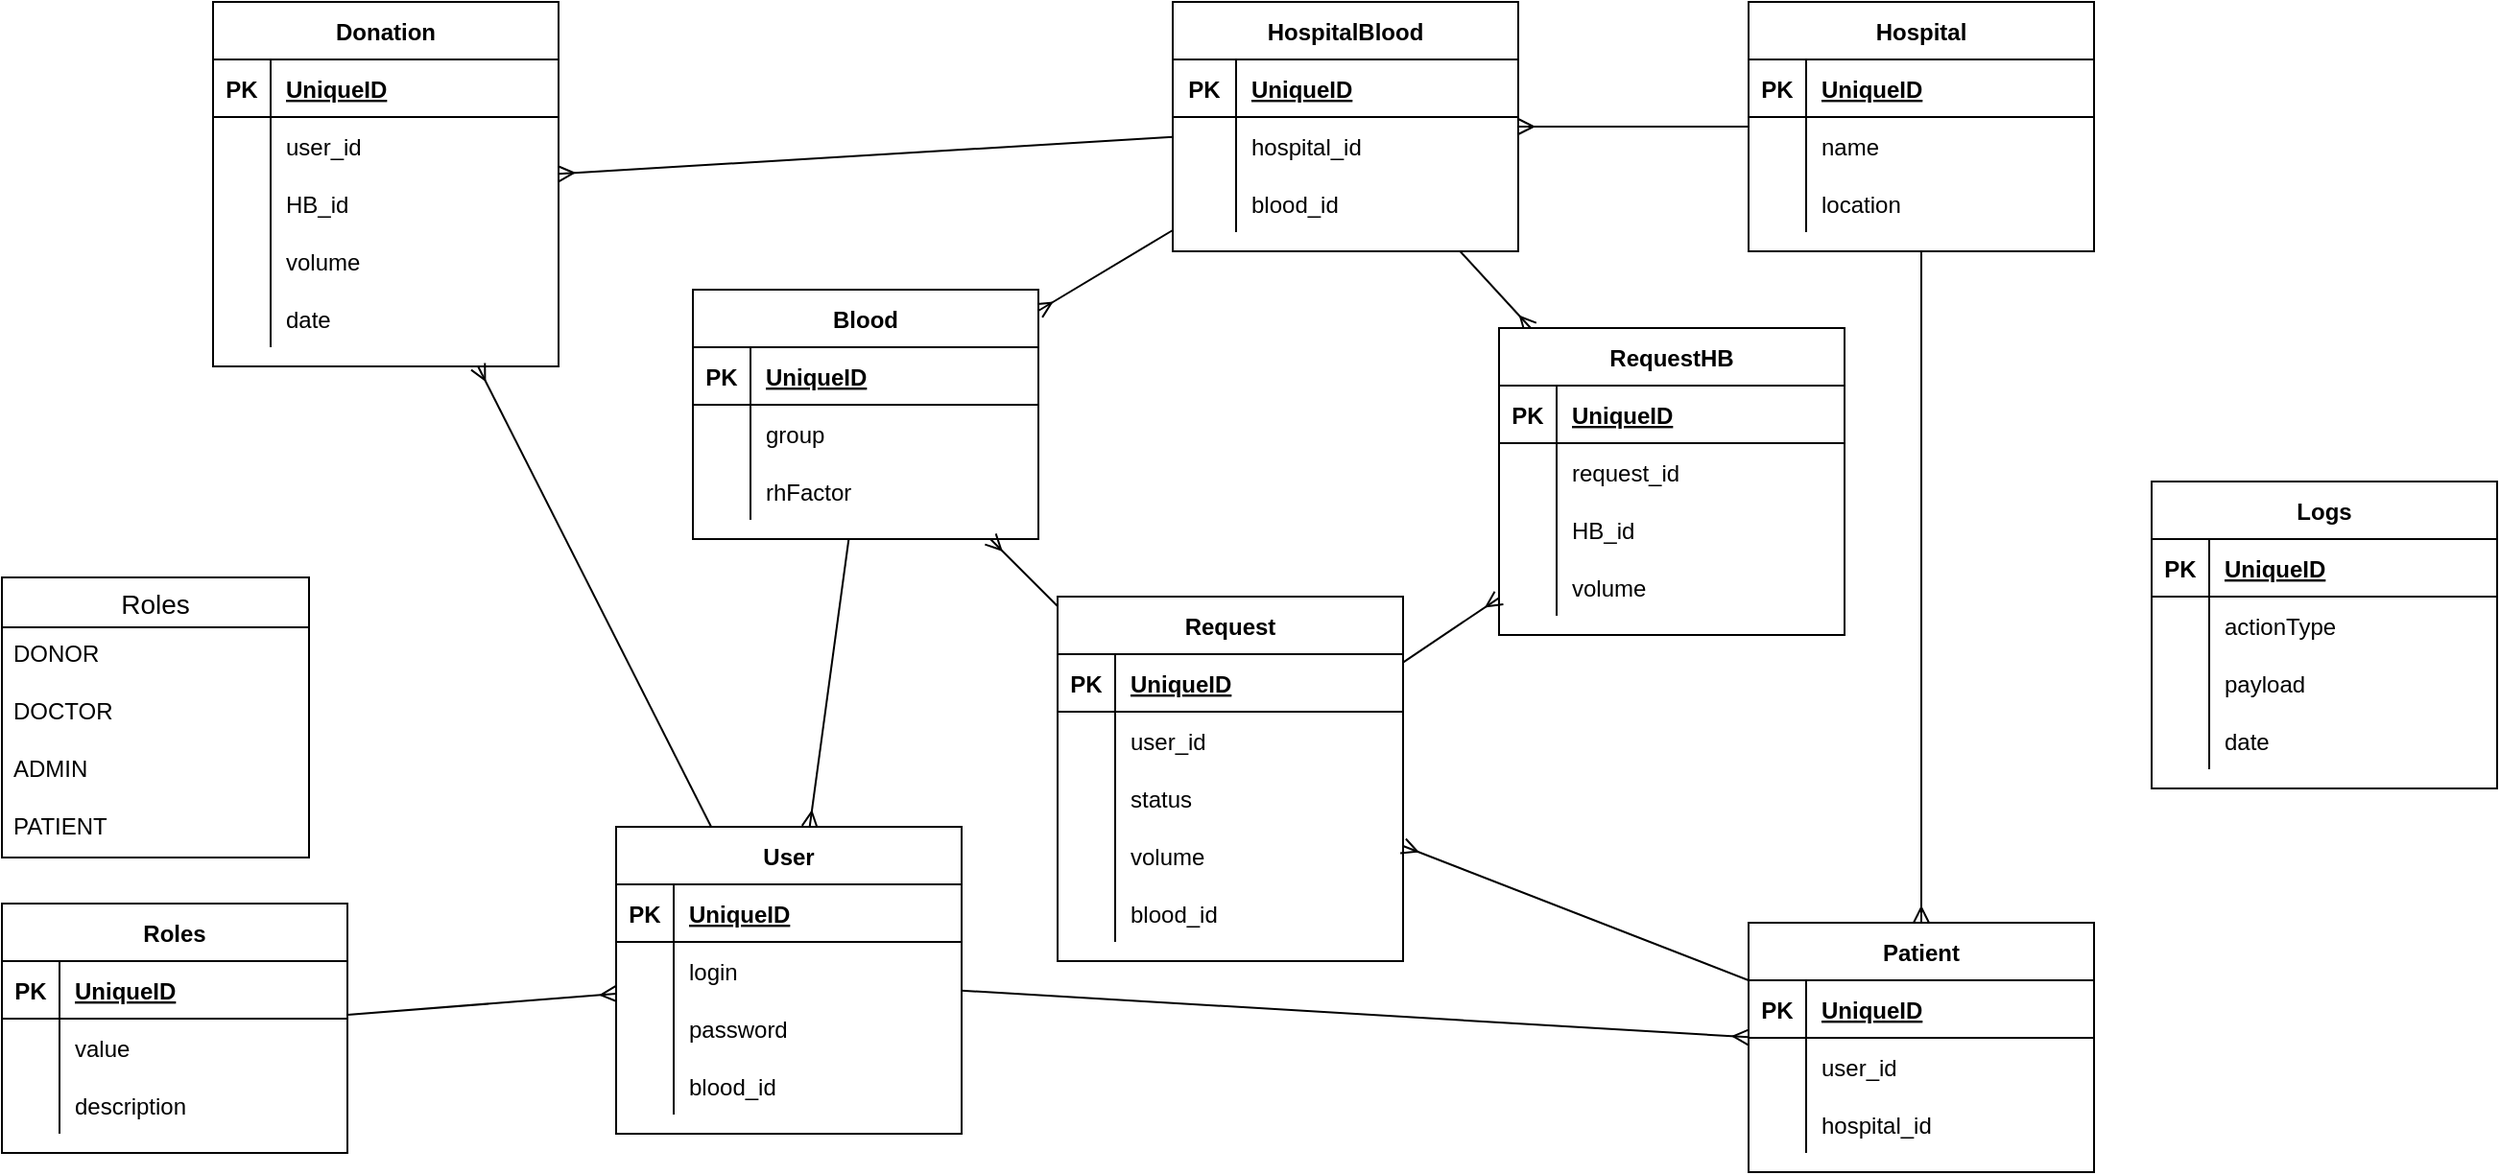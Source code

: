 <mxfile version="20.3.6" type="device"><diagram id="ZuSS_hsKMEKXDQGhwud5" name="Page-1"><mxGraphModel dx="1037" dy="539" grid="1" gridSize="10" guides="1" tooltips="1" connect="1" arrows="1" fold="1" page="1" pageScale="1" pageWidth="1654" pageHeight="2336" math="0" shadow="0"><root><mxCell id="0"/><mxCell id="1" parent="0"/><mxCell id="q5Z1gkYYccWjtyELsDO7-1" style="edgeStyle=none;rounded=0;orthogonalLoop=1;jettySize=auto;html=1;startArrow=ERmany;startFill=0;endArrow=none;endFill=0;" parent="1" source="q5Z1gkYYccWjtyELsDO7-113" target="q5Z1gkYYccWjtyELsDO7-4" edge="1"><mxGeometry relative="1" as="geometry"/></mxCell><mxCell id="q5Z1gkYYccWjtyELsDO7-2" style="rounded=0;orthogonalLoop=1;jettySize=auto;html=1;startArrow=ERmany;startFill=0;endArrow=none;endFill=0;" parent="1" source="q5Z1gkYYccWjtyELsDO7-4" target="q5Z1gkYYccWjtyELsDO7-19" edge="1"><mxGeometry relative="1" as="geometry"/></mxCell><mxCell id="q5Z1gkYYccWjtyELsDO7-3" style="edgeStyle=none;rounded=0;orthogonalLoop=1;jettySize=auto;html=1;startArrow=none;startFill=0;endArrow=ERmany;endFill=0;" parent="1" source="q5Z1gkYYccWjtyELsDO7-113" target="q5Z1gkYYccWjtyELsDO7-123" edge="1"><mxGeometry relative="1" as="geometry"/></mxCell><mxCell id="q5Z1gkYYccWjtyELsDO7-4" value="User" style="shape=table;startSize=30;container=1;collapsible=1;childLayout=tableLayout;fixedRows=1;rowLines=0;fontStyle=1;align=center;resizeLast=1;" parent="1" vertex="1"><mxGeometry x="1390" y="1120" width="180" height="160" as="geometry"/></mxCell><mxCell id="q5Z1gkYYccWjtyELsDO7-5" value="" style="shape=tableRow;horizontal=0;startSize=0;swimlaneHead=0;swimlaneBody=0;fillColor=none;collapsible=0;dropTarget=0;points=[[0,0.5],[1,0.5]];portConstraint=eastwest;top=0;left=0;right=0;bottom=1;" parent="q5Z1gkYYccWjtyELsDO7-4" vertex="1"><mxGeometry y="30" width="180" height="30" as="geometry"/></mxCell><mxCell id="q5Z1gkYYccWjtyELsDO7-6" value="PK" style="shape=partialRectangle;connectable=0;fillColor=none;top=0;left=0;bottom=0;right=0;fontStyle=1;overflow=hidden;" parent="q5Z1gkYYccWjtyELsDO7-5" vertex="1"><mxGeometry width="30" height="30" as="geometry"><mxRectangle width="30" height="30" as="alternateBounds"/></mxGeometry></mxCell><mxCell id="q5Z1gkYYccWjtyELsDO7-7" value="UniqueID" style="shape=partialRectangle;connectable=0;fillColor=none;top=0;left=0;bottom=0;right=0;align=left;spacingLeft=6;fontStyle=5;overflow=hidden;" parent="q5Z1gkYYccWjtyELsDO7-5" vertex="1"><mxGeometry x="30" width="150" height="30" as="geometry"><mxRectangle width="150" height="30" as="alternateBounds"/></mxGeometry></mxCell><mxCell id="q5Z1gkYYccWjtyELsDO7-8" value="" style="shape=tableRow;horizontal=0;startSize=0;swimlaneHead=0;swimlaneBody=0;fillColor=none;collapsible=0;dropTarget=0;points=[[0,0.5],[1,0.5]];portConstraint=eastwest;top=0;left=0;right=0;bottom=0;" parent="q5Z1gkYYccWjtyELsDO7-4" vertex="1"><mxGeometry y="60" width="180" height="30" as="geometry"/></mxCell><mxCell id="q5Z1gkYYccWjtyELsDO7-9" value="" style="shape=partialRectangle;connectable=0;fillColor=none;top=0;left=0;bottom=0;right=0;editable=1;overflow=hidden;" parent="q5Z1gkYYccWjtyELsDO7-8" vertex="1"><mxGeometry width="30" height="30" as="geometry"><mxRectangle width="30" height="30" as="alternateBounds"/></mxGeometry></mxCell><mxCell id="q5Z1gkYYccWjtyELsDO7-10" value="login" style="shape=partialRectangle;connectable=0;fillColor=none;top=0;left=0;bottom=0;right=0;align=left;spacingLeft=6;overflow=hidden;" parent="q5Z1gkYYccWjtyELsDO7-8" vertex="1"><mxGeometry x="30" width="150" height="30" as="geometry"><mxRectangle width="150" height="30" as="alternateBounds"/></mxGeometry></mxCell><mxCell id="q5Z1gkYYccWjtyELsDO7-11" value="" style="shape=tableRow;horizontal=0;startSize=0;swimlaneHead=0;swimlaneBody=0;fillColor=none;collapsible=0;dropTarget=0;points=[[0,0.5],[1,0.5]];portConstraint=eastwest;top=0;left=0;right=0;bottom=0;" parent="q5Z1gkYYccWjtyELsDO7-4" vertex="1"><mxGeometry y="90" width="180" height="30" as="geometry"/></mxCell><mxCell id="q5Z1gkYYccWjtyELsDO7-12" value="" style="shape=partialRectangle;connectable=0;fillColor=none;top=0;left=0;bottom=0;right=0;editable=1;overflow=hidden;" parent="q5Z1gkYYccWjtyELsDO7-11" vertex="1"><mxGeometry width="30" height="30" as="geometry"><mxRectangle width="30" height="30" as="alternateBounds"/></mxGeometry></mxCell><mxCell id="q5Z1gkYYccWjtyELsDO7-13" value="password" style="shape=partialRectangle;connectable=0;fillColor=none;top=0;left=0;bottom=0;right=0;align=left;spacingLeft=6;overflow=hidden;" parent="q5Z1gkYYccWjtyELsDO7-11" vertex="1"><mxGeometry x="30" width="150" height="30" as="geometry"><mxRectangle width="150" height="30" as="alternateBounds"/></mxGeometry></mxCell><mxCell id="q5Z1gkYYccWjtyELsDO7-14" value="" style="shape=tableRow;horizontal=0;startSize=0;swimlaneHead=0;swimlaneBody=0;fillColor=none;collapsible=0;dropTarget=0;points=[[0,0.5],[1,0.5]];portConstraint=eastwest;top=0;left=0;right=0;bottom=0;" parent="q5Z1gkYYccWjtyELsDO7-4" vertex="1"><mxGeometry y="120" width="180" height="30" as="geometry"/></mxCell><mxCell id="q5Z1gkYYccWjtyELsDO7-15" value="" style="shape=partialRectangle;connectable=0;fillColor=none;top=0;left=0;bottom=0;right=0;editable=1;overflow=hidden;" parent="q5Z1gkYYccWjtyELsDO7-14" vertex="1"><mxGeometry width="30" height="30" as="geometry"><mxRectangle width="30" height="30" as="alternateBounds"/></mxGeometry></mxCell><mxCell id="q5Z1gkYYccWjtyELsDO7-16" value="blood_id" style="shape=partialRectangle;connectable=0;fillColor=none;top=0;left=0;bottom=0;right=0;align=left;spacingLeft=6;overflow=hidden;" parent="q5Z1gkYYccWjtyELsDO7-14" vertex="1"><mxGeometry x="30" width="150" height="30" as="geometry"><mxRectangle width="150" height="30" as="alternateBounds"/></mxGeometry></mxCell><mxCell id="q5Z1gkYYccWjtyELsDO7-17" style="edgeStyle=none;rounded=0;orthogonalLoop=1;jettySize=auto;html=1;startArrow=ERmany;startFill=0;endArrow=none;endFill=0;" parent="1" source="q5Z1gkYYccWjtyELsDO7-19" target="q5Z1gkYYccWjtyELsDO7-41" edge="1"><mxGeometry relative="1" as="geometry"/></mxCell><mxCell id="q5Z1gkYYccWjtyELsDO7-18" style="edgeStyle=none;rounded=0;orthogonalLoop=1;jettySize=auto;html=1;startArrow=ERmany;startFill=0;endArrow=none;endFill=0;" parent="1" source="q5Z1gkYYccWjtyELsDO7-19" target="q5Z1gkYYccWjtyELsDO7-123" edge="1"><mxGeometry relative="1" as="geometry"/></mxCell><mxCell id="q5Z1gkYYccWjtyELsDO7-19" value="Blood" style="shape=table;startSize=30;container=1;collapsible=1;childLayout=tableLayout;fixedRows=1;rowLines=0;fontStyle=1;align=center;resizeLast=1;" parent="1" vertex="1"><mxGeometry x="1430" y="840" width="180" height="130" as="geometry"/></mxCell><mxCell id="q5Z1gkYYccWjtyELsDO7-20" value="" style="shape=tableRow;horizontal=0;startSize=0;swimlaneHead=0;swimlaneBody=0;fillColor=none;collapsible=0;dropTarget=0;points=[[0,0.5],[1,0.5]];portConstraint=eastwest;top=0;left=0;right=0;bottom=1;" parent="q5Z1gkYYccWjtyELsDO7-19" vertex="1"><mxGeometry y="30" width="180" height="30" as="geometry"/></mxCell><mxCell id="q5Z1gkYYccWjtyELsDO7-21" value="PK" style="shape=partialRectangle;connectable=0;fillColor=none;top=0;left=0;bottom=0;right=0;fontStyle=1;overflow=hidden;" parent="q5Z1gkYYccWjtyELsDO7-20" vertex="1"><mxGeometry width="30" height="30" as="geometry"><mxRectangle width="30" height="30" as="alternateBounds"/></mxGeometry></mxCell><mxCell id="q5Z1gkYYccWjtyELsDO7-22" value="UniqueID" style="shape=partialRectangle;connectable=0;fillColor=none;top=0;left=0;bottom=0;right=0;align=left;spacingLeft=6;fontStyle=5;overflow=hidden;" parent="q5Z1gkYYccWjtyELsDO7-20" vertex="1"><mxGeometry x="30" width="150" height="30" as="geometry"><mxRectangle width="150" height="30" as="alternateBounds"/></mxGeometry></mxCell><mxCell id="q5Z1gkYYccWjtyELsDO7-23" value="" style="shape=tableRow;horizontal=0;startSize=0;swimlaneHead=0;swimlaneBody=0;fillColor=none;collapsible=0;dropTarget=0;points=[[0,0.5],[1,0.5]];portConstraint=eastwest;top=0;left=0;right=0;bottom=0;" parent="q5Z1gkYYccWjtyELsDO7-19" vertex="1"><mxGeometry y="60" width="180" height="30" as="geometry"/></mxCell><mxCell id="q5Z1gkYYccWjtyELsDO7-24" value="" style="shape=partialRectangle;connectable=0;fillColor=none;top=0;left=0;bottom=0;right=0;editable=1;overflow=hidden;" parent="q5Z1gkYYccWjtyELsDO7-23" vertex="1"><mxGeometry width="30" height="30" as="geometry"><mxRectangle width="30" height="30" as="alternateBounds"/></mxGeometry></mxCell><mxCell id="q5Z1gkYYccWjtyELsDO7-25" value="group" style="shape=partialRectangle;connectable=0;fillColor=none;top=0;left=0;bottom=0;right=0;align=left;spacingLeft=6;overflow=hidden;" parent="q5Z1gkYYccWjtyELsDO7-23" vertex="1"><mxGeometry x="30" width="150" height="30" as="geometry"><mxRectangle width="150" height="30" as="alternateBounds"/></mxGeometry></mxCell><mxCell id="q5Z1gkYYccWjtyELsDO7-26" value="" style="shape=tableRow;horizontal=0;startSize=0;swimlaneHead=0;swimlaneBody=0;fillColor=none;collapsible=0;dropTarget=0;points=[[0,0.5],[1,0.5]];portConstraint=eastwest;top=0;left=0;right=0;bottom=0;" parent="q5Z1gkYYccWjtyELsDO7-19" vertex="1"><mxGeometry y="90" width="180" height="30" as="geometry"/></mxCell><mxCell id="q5Z1gkYYccWjtyELsDO7-27" value="" style="shape=partialRectangle;connectable=0;fillColor=none;top=0;left=0;bottom=0;right=0;editable=1;overflow=hidden;" parent="q5Z1gkYYccWjtyELsDO7-26" vertex="1"><mxGeometry width="30" height="30" as="geometry"><mxRectangle width="30" height="30" as="alternateBounds"/></mxGeometry></mxCell><mxCell id="q5Z1gkYYccWjtyELsDO7-28" value="rhFactor" style="shape=partialRectangle;connectable=0;fillColor=none;top=0;left=0;bottom=0;right=0;align=left;spacingLeft=6;overflow=hidden;" parent="q5Z1gkYYccWjtyELsDO7-26" vertex="1"><mxGeometry x="30" width="150" height="30" as="geometry"><mxRectangle width="150" height="30" as="alternateBounds"/></mxGeometry></mxCell><mxCell id="q5Z1gkYYccWjtyELsDO7-29" value="Hospital" style="shape=table;startSize=30;container=1;collapsible=1;childLayout=tableLayout;fixedRows=1;rowLines=0;fontStyle=1;align=center;resizeLast=1;" parent="1" vertex="1"><mxGeometry x="1980" y="690" width="180" height="130" as="geometry"/></mxCell><mxCell id="q5Z1gkYYccWjtyELsDO7-30" value="" style="shape=tableRow;horizontal=0;startSize=0;swimlaneHead=0;swimlaneBody=0;fillColor=none;collapsible=0;dropTarget=0;points=[[0,0.5],[1,0.5]];portConstraint=eastwest;top=0;left=0;right=0;bottom=1;" parent="q5Z1gkYYccWjtyELsDO7-29" vertex="1"><mxGeometry y="30" width="180" height="30" as="geometry"/></mxCell><mxCell id="q5Z1gkYYccWjtyELsDO7-31" value="PK" style="shape=partialRectangle;connectable=0;fillColor=none;top=0;left=0;bottom=0;right=0;fontStyle=1;overflow=hidden;" parent="q5Z1gkYYccWjtyELsDO7-30" vertex="1"><mxGeometry width="30" height="30" as="geometry"><mxRectangle width="30" height="30" as="alternateBounds"/></mxGeometry></mxCell><mxCell id="q5Z1gkYYccWjtyELsDO7-32" value="UniqueID" style="shape=partialRectangle;connectable=0;fillColor=none;top=0;left=0;bottom=0;right=0;align=left;spacingLeft=6;fontStyle=5;overflow=hidden;" parent="q5Z1gkYYccWjtyELsDO7-30" vertex="1"><mxGeometry x="30" width="150" height="30" as="geometry"><mxRectangle width="150" height="30" as="alternateBounds"/></mxGeometry></mxCell><mxCell id="q5Z1gkYYccWjtyELsDO7-33" value="" style="shape=tableRow;horizontal=0;startSize=0;swimlaneHead=0;swimlaneBody=0;fillColor=none;collapsible=0;dropTarget=0;points=[[0,0.5],[1,0.5]];portConstraint=eastwest;top=0;left=0;right=0;bottom=0;" parent="q5Z1gkYYccWjtyELsDO7-29" vertex="1"><mxGeometry y="60" width="180" height="30" as="geometry"/></mxCell><mxCell id="q5Z1gkYYccWjtyELsDO7-34" value="" style="shape=partialRectangle;connectable=0;fillColor=none;top=0;left=0;bottom=0;right=0;editable=1;overflow=hidden;" parent="q5Z1gkYYccWjtyELsDO7-33" vertex="1"><mxGeometry width="30" height="30" as="geometry"><mxRectangle width="30" height="30" as="alternateBounds"/></mxGeometry></mxCell><mxCell id="q5Z1gkYYccWjtyELsDO7-35" value="name" style="shape=partialRectangle;connectable=0;fillColor=none;top=0;left=0;bottom=0;right=0;align=left;spacingLeft=6;overflow=hidden;" parent="q5Z1gkYYccWjtyELsDO7-33" vertex="1"><mxGeometry x="30" width="150" height="30" as="geometry"><mxRectangle width="150" height="30" as="alternateBounds"/></mxGeometry></mxCell><mxCell id="q5Z1gkYYccWjtyELsDO7-36" value="" style="shape=tableRow;horizontal=0;startSize=0;swimlaneHead=0;swimlaneBody=0;fillColor=none;collapsible=0;dropTarget=0;points=[[0,0.5],[1,0.5]];portConstraint=eastwest;top=0;left=0;right=0;bottom=0;" parent="q5Z1gkYYccWjtyELsDO7-29" vertex="1"><mxGeometry y="90" width="180" height="30" as="geometry"/></mxCell><mxCell id="q5Z1gkYYccWjtyELsDO7-37" value="" style="shape=partialRectangle;connectable=0;fillColor=none;top=0;left=0;bottom=0;right=0;editable=1;overflow=hidden;" parent="q5Z1gkYYccWjtyELsDO7-36" vertex="1"><mxGeometry width="30" height="30" as="geometry"><mxRectangle width="30" height="30" as="alternateBounds"/></mxGeometry></mxCell><mxCell id="q5Z1gkYYccWjtyELsDO7-38" value="location" style="shape=partialRectangle;connectable=0;fillColor=none;top=0;left=0;bottom=0;right=0;align=left;spacingLeft=6;overflow=hidden;" parent="q5Z1gkYYccWjtyELsDO7-36" vertex="1"><mxGeometry x="30" width="150" height="30" as="geometry"><mxRectangle width="150" height="30" as="alternateBounds"/></mxGeometry></mxCell><mxCell id="q5Z1gkYYccWjtyELsDO7-39" style="edgeStyle=none;rounded=0;orthogonalLoop=1;jettySize=auto;html=1;startArrow=ERmany;startFill=0;endArrow=none;endFill=0;" parent="1" source="q5Z1gkYYccWjtyELsDO7-41" target="q5Z1gkYYccWjtyELsDO7-29" edge="1"><mxGeometry relative="1" as="geometry"/></mxCell><mxCell id="q5Z1gkYYccWjtyELsDO7-40" style="edgeStyle=none;rounded=0;orthogonalLoop=1;jettySize=auto;html=1;startArrow=none;startFill=0;endArrow=ERmany;endFill=0;" parent="1" source="q5Z1gkYYccWjtyELsDO7-41" target="q5Z1gkYYccWjtyELsDO7-81" edge="1"><mxGeometry relative="1" as="geometry"/></mxCell><mxCell id="q5Z1gkYYccWjtyELsDO7-41" value="HospitalBlood" style="shape=table;startSize=30;container=1;collapsible=1;childLayout=tableLayout;fixedRows=1;rowLines=0;fontStyle=1;align=center;resizeLast=1;" parent="1" vertex="1"><mxGeometry x="1680" y="690" width="180" height="130" as="geometry"/></mxCell><mxCell id="q5Z1gkYYccWjtyELsDO7-42" value="" style="shape=tableRow;horizontal=0;startSize=0;swimlaneHead=0;swimlaneBody=0;fillColor=none;collapsible=0;dropTarget=0;points=[[0,0.5],[1,0.5]];portConstraint=eastwest;top=0;left=0;right=0;bottom=1;" parent="q5Z1gkYYccWjtyELsDO7-41" vertex="1"><mxGeometry y="30" width="180" height="30" as="geometry"/></mxCell><mxCell id="q5Z1gkYYccWjtyELsDO7-43" value="PK" style="shape=partialRectangle;connectable=0;fillColor=none;top=0;left=0;bottom=0;right=0;fontStyle=1;overflow=hidden;" parent="q5Z1gkYYccWjtyELsDO7-42" vertex="1"><mxGeometry width="33" height="30" as="geometry"><mxRectangle width="33" height="30" as="alternateBounds"/></mxGeometry></mxCell><mxCell id="q5Z1gkYYccWjtyELsDO7-44" value="UniqueID" style="shape=partialRectangle;connectable=0;fillColor=none;top=0;left=0;bottom=0;right=0;align=left;spacingLeft=6;fontStyle=5;overflow=hidden;" parent="q5Z1gkYYccWjtyELsDO7-42" vertex="1"><mxGeometry x="33" width="147" height="30" as="geometry"><mxRectangle width="147" height="30" as="alternateBounds"/></mxGeometry></mxCell><mxCell id="q5Z1gkYYccWjtyELsDO7-45" value="" style="shape=tableRow;horizontal=0;startSize=0;swimlaneHead=0;swimlaneBody=0;fillColor=none;collapsible=0;dropTarget=0;points=[[0,0.5],[1,0.5]];portConstraint=eastwest;top=0;left=0;right=0;bottom=0;" parent="q5Z1gkYYccWjtyELsDO7-41" vertex="1"><mxGeometry y="60" width="180" height="30" as="geometry"/></mxCell><mxCell id="q5Z1gkYYccWjtyELsDO7-46" value="" style="shape=partialRectangle;connectable=0;fillColor=none;top=0;left=0;bottom=0;right=0;editable=1;overflow=hidden;" parent="q5Z1gkYYccWjtyELsDO7-45" vertex="1"><mxGeometry width="33" height="30" as="geometry"><mxRectangle width="33" height="30" as="alternateBounds"/></mxGeometry></mxCell><mxCell id="q5Z1gkYYccWjtyELsDO7-47" value="hospital_id" style="shape=partialRectangle;connectable=0;fillColor=none;top=0;left=0;bottom=0;right=0;align=left;spacingLeft=6;overflow=hidden;" parent="q5Z1gkYYccWjtyELsDO7-45" vertex="1"><mxGeometry x="33" width="147" height="30" as="geometry"><mxRectangle width="147" height="30" as="alternateBounds"/></mxGeometry></mxCell><mxCell id="q5Z1gkYYccWjtyELsDO7-48" value="" style="shape=tableRow;horizontal=0;startSize=0;swimlaneHead=0;swimlaneBody=0;fillColor=none;collapsible=0;dropTarget=0;points=[[0,0.5],[1,0.5]];portConstraint=eastwest;top=0;left=0;right=0;bottom=0;" parent="q5Z1gkYYccWjtyELsDO7-41" vertex="1"><mxGeometry y="90" width="180" height="30" as="geometry"/></mxCell><mxCell id="q5Z1gkYYccWjtyELsDO7-49" value="" style="shape=partialRectangle;connectable=0;fillColor=none;top=0;left=0;bottom=0;right=0;editable=1;overflow=hidden;" parent="q5Z1gkYYccWjtyELsDO7-48" vertex="1"><mxGeometry width="33" height="30" as="geometry"><mxRectangle width="33" height="30" as="alternateBounds"/></mxGeometry></mxCell><mxCell id="q5Z1gkYYccWjtyELsDO7-50" value="blood_id" style="shape=partialRectangle;connectable=0;fillColor=none;top=0;left=0;bottom=0;right=0;align=left;spacingLeft=6;overflow=hidden;" parent="q5Z1gkYYccWjtyELsDO7-48" vertex="1"><mxGeometry x="33" width="147" height="30" as="geometry"><mxRectangle width="147" height="30" as="alternateBounds"/></mxGeometry></mxCell><mxCell id="q5Z1gkYYccWjtyELsDO7-51" style="edgeStyle=none;rounded=0;orthogonalLoop=1;jettySize=auto;html=1;startArrow=ERmany;startFill=0;endArrow=none;endFill=0;" parent="1" source="q5Z1gkYYccWjtyELsDO7-53" target="q5Z1gkYYccWjtyELsDO7-4" edge="1"><mxGeometry relative="1" as="geometry"/></mxCell><mxCell id="q5Z1gkYYccWjtyELsDO7-52" style="edgeStyle=none;rounded=0;orthogonalLoop=1;jettySize=auto;html=1;startArrow=ERmany;startFill=0;endArrow=none;endFill=0;" parent="1" source="q5Z1gkYYccWjtyELsDO7-53" target="q5Z1gkYYccWjtyELsDO7-41" edge="1"><mxGeometry relative="1" as="geometry"/></mxCell><mxCell id="q5Z1gkYYccWjtyELsDO7-53" value="Donation" style="shape=table;startSize=30;container=1;collapsible=1;childLayout=tableLayout;fixedRows=1;rowLines=0;fontStyle=1;align=center;resizeLast=1;" parent="1" vertex="1"><mxGeometry x="1180" y="690" width="180" height="190" as="geometry"/></mxCell><mxCell id="q5Z1gkYYccWjtyELsDO7-54" value="" style="shape=tableRow;horizontal=0;startSize=0;swimlaneHead=0;swimlaneBody=0;fillColor=none;collapsible=0;dropTarget=0;points=[[0,0.5],[1,0.5]];portConstraint=eastwest;top=0;left=0;right=0;bottom=1;" parent="q5Z1gkYYccWjtyELsDO7-53" vertex="1"><mxGeometry y="30" width="180" height="30" as="geometry"/></mxCell><mxCell id="q5Z1gkYYccWjtyELsDO7-55" value="PK" style="shape=partialRectangle;connectable=0;fillColor=none;top=0;left=0;bottom=0;right=0;fontStyle=1;overflow=hidden;" parent="q5Z1gkYYccWjtyELsDO7-54" vertex="1"><mxGeometry width="30" height="30" as="geometry"><mxRectangle width="30" height="30" as="alternateBounds"/></mxGeometry></mxCell><mxCell id="q5Z1gkYYccWjtyELsDO7-56" value="UniqueID" style="shape=partialRectangle;connectable=0;fillColor=none;top=0;left=0;bottom=0;right=0;align=left;spacingLeft=6;fontStyle=5;overflow=hidden;" parent="q5Z1gkYYccWjtyELsDO7-54" vertex="1"><mxGeometry x="30" width="150" height="30" as="geometry"><mxRectangle width="150" height="30" as="alternateBounds"/></mxGeometry></mxCell><mxCell id="q5Z1gkYYccWjtyELsDO7-57" value="" style="shape=tableRow;horizontal=0;startSize=0;swimlaneHead=0;swimlaneBody=0;fillColor=none;collapsible=0;dropTarget=0;points=[[0,0.5],[1,0.5]];portConstraint=eastwest;top=0;left=0;right=0;bottom=0;" parent="q5Z1gkYYccWjtyELsDO7-53" vertex="1"><mxGeometry y="60" width="180" height="30" as="geometry"/></mxCell><mxCell id="q5Z1gkYYccWjtyELsDO7-58" value="" style="shape=partialRectangle;connectable=0;fillColor=none;top=0;left=0;bottom=0;right=0;editable=1;overflow=hidden;" parent="q5Z1gkYYccWjtyELsDO7-57" vertex="1"><mxGeometry width="30" height="30" as="geometry"><mxRectangle width="30" height="30" as="alternateBounds"/></mxGeometry></mxCell><mxCell id="q5Z1gkYYccWjtyELsDO7-59" value="user_id" style="shape=partialRectangle;connectable=0;fillColor=none;top=0;left=0;bottom=0;right=0;align=left;spacingLeft=6;overflow=hidden;" parent="q5Z1gkYYccWjtyELsDO7-57" vertex="1"><mxGeometry x="30" width="150" height="30" as="geometry"><mxRectangle width="150" height="30" as="alternateBounds"/></mxGeometry></mxCell><mxCell id="q5Z1gkYYccWjtyELsDO7-60" value="" style="shape=tableRow;horizontal=0;startSize=0;swimlaneHead=0;swimlaneBody=0;fillColor=none;collapsible=0;dropTarget=0;points=[[0,0.5],[1,0.5]];portConstraint=eastwest;top=0;left=0;right=0;bottom=0;" parent="q5Z1gkYYccWjtyELsDO7-53" vertex="1"><mxGeometry y="90" width="180" height="30" as="geometry"/></mxCell><mxCell id="q5Z1gkYYccWjtyELsDO7-61" value="" style="shape=partialRectangle;connectable=0;fillColor=none;top=0;left=0;bottom=0;right=0;editable=1;overflow=hidden;" parent="q5Z1gkYYccWjtyELsDO7-60" vertex="1"><mxGeometry width="30" height="30" as="geometry"><mxRectangle width="30" height="30" as="alternateBounds"/></mxGeometry></mxCell><mxCell id="q5Z1gkYYccWjtyELsDO7-62" value="HB_id" style="shape=partialRectangle;connectable=0;fillColor=none;top=0;left=0;bottom=0;right=0;align=left;spacingLeft=6;overflow=hidden;" parent="q5Z1gkYYccWjtyELsDO7-60" vertex="1"><mxGeometry x="30" width="150" height="30" as="geometry"><mxRectangle width="150" height="30" as="alternateBounds"/></mxGeometry></mxCell><mxCell id="q5Z1gkYYccWjtyELsDO7-63" value="" style="shape=tableRow;horizontal=0;startSize=0;swimlaneHead=0;swimlaneBody=0;fillColor=none;collapsible=0;dropTarget=0;points=[[0,0.5],[1,0.5]];portConstraint=eastwest;top=0;left=0;right=0;bottom=0;" parent="q5Z1gkYYccWjtyELsDO7-53" vertex="1"><mxGeometry y="120" width="180" height="30" as="geometry"/></mxCell><mxCell id="q5Z1gkYYccWjtyELsDO7-64" value="" style="shape=partialRectangle;connectable=0;fillColor=none;top=0;left=0;bottom=0;right=0;editable=1;overflow=hidden;" parent="q5Z1gkYYccWjtyELsDO7-63" vertex="1"><mxGeometry width="30" height="30" as="geometry"><mxRectangle width="30" height="30" as="alternateBounds"/></mxGeometry></mxCell><mxCell id="q5Z1gkYYccWjtyELsDO7-65" value="volume" style="shape=partialRectangle;connectable=0;fillColor=none;top=0;left=0;bottom=0;right=0;align=left;spacingLeft=6;overflow=hidden;" parent="q5Z1gkYYccWjtyELsDO7-63" vertex="1"><mxGeometry x="30" width="150" height="30" as="geometry"><mxRectangle width="150" height="30" as="alternateBounds"/></mxGeometry></mxCell><mxCell id="q5Z1gkYYccWjtyELsDO7-66" style="shape=tableRow;horizontal=0;startSize=0;swimlaneHead=0;swimlaneBody=0;fillColor=none;collapsible=0;dropTarget=0;points=[[0,0.5],[1,0.5]];portConstraint=eastwest;top=0;left=0;right=0;bottom=0;" parent="q5Z1gkYYccWjtyELsDO7-53" vertex="1"><mxGeometry y="150" width="180" height="30" as="geometry"/></mxCell><mxCell id="q5Z1gkYYccWjtyELsDO7-67" style="shape=partialRectangle;connectable=0;fillColor=none;top=0;left=0;bottom=0;right=0;editable=1;overflow=hidden;" parent="q5Z1gkYYccWjtyELsDO7-66" vertex="1"><mxGeometry width="30" height="30" as="geometry"><mxRectangle width="30" height="30" as="alternateBounds"/></mxGeometry></mxCell><mxCell id="q5Z1gkYYccWjtyELsDO7-68" value="date" style="shape=partialRectangle;connectable=0;fillColor=none;top=0;left=0;bottom=0;right=0;align=left;spacingLeft=6;overflow=hidden;" parent="q5Z1gkYYccWjtyELsDO7-66" vertex="1"><mxGeometry x="30" width="150" height="30" as="geometry"><mxRectangle width="150" height="30" as="alternateBounds"/></mxGeometry></mxCell><mxCell id="q5Z1gkYYccWjtyELsDO7-69" value="Roles" style="shape=table;startSize=30;container=1;collapsible=1;childLayout=tableLayout;fixedRows=1;rowLines=0;fontStyle=1;align=center;resizeLast=1;" parent="1" vertex="1"><mxGeometry x="1070" y="1160" width="180" height="130" as="geometry"/></mxCell><mxCell id="q5Z1gkYYccWjtyELsDO7-70" value="" style="shape=tableRow;horizontal=0;startSize=0;swimlaneHead=0;swimlaneBody=0;fillColor=none;collapsible=0;dropTarget=0;points=[[0,0.5],[1,0.5]];portConstraint=eastwest;top=0;left=0;right=0;bottom=1;" parent="q5Z1gkYYccWjtyELsDO7-69" vertex="1"><mxGeometry y="30" width="180" height="30" as="geometry"/></mxCell><mxCell id="q5Z1gkYYccWjtyELsDO7-71" value="PK" style="shape=partialRectangle;connectable=0;fillColor=none;top=0;left=0;bottom=0;right=0;fontStyle=1;overflow=hidden;" parent="q5Z1gkYYccWjtyELsDO7-70" vertex="1"><mxGeometry width="30" height="30" as="geometry"><mxRectangle width="30" height="30" as="alternateBounds"/></mxGeometry></mxCell><mxCell id="q5Z1gkYYccWjtyELsDO7-72" value="UniqueID" style="shape=partialRectangle;connectable=0;fillColor=none;top=0;left=0;bottom=0;right=0;align=left;spacingLeft=6;fontStyle=5;overflow=hidden;" parent="q5Z1gkYYccWjtyELsDO7-70" vertex="1"><mxGeometry x="30" width="150" height="30" as="geometry"><mxRectangle width="150" height="30" as="alternateBounds"/></mxGeometry></mxCell><mxCell id="q5Z1gkYYccWjtyELsDO7-73" value="" style="shape=tableRow;horizontal=0;startSize=0;swimlaneHead=0;swimlaneBody=0;fillColor=none;collapsible=0;dropTarget=0;points=[[0,0.5],[1,0.5]];portConstraint=eastwest;top=0;left=0;right=0;bottom=0;" parent="q5Z1gkYYccWjtyELsDO7-69" vertex="1"><mxGeometry y="60" width="180" height="30" as="geometry"/></mxCell><mxCell id="q5Z1gkYYccWjtyELsDO7-74" value="" style="shape=partialRectangle;connectable=0;fillColor=none;top=0;left=0;bottom=0;right=0;editable=1;overflow=hidden;" parent="q5Z1gkYYccWjtyELsDO7-73" vertex="1"><mxGeometry width="30" height="30" as="geometry"><mxRectangle width="30" height="30" as="alternateBounds"/></mxGeometry></mxCell><mxCell id="q5Z1gkYYccWjtyELsDO7-75" value="value" style="shape=partialRectangle;connectable=0;fillColor=none;top=0;left=0;bottom=0;right=0;align=left;spacingLeft=6;overflow=hidden;" parent="q5Z1gkYYccWjtyELsDO7-73" vertex="1"><mxGeometry x="30" width="150" height="30" as="geometry"><mxRectangle width="150" height="30" as="alternateBounds"/></mxGeometry></mxCell><mxCell id="q5Z1gkYYccWjtyELsDO7-76" value="" style="shape=tableRow;horizontal=0;startSize=0;swimlaneHead=0;swimlaneBody=0;fillColor=none;collapsible=0;dropTarget=0;points=[[0,0.5],[1,0.5]];portConstraint=eastwest;top=0;left=0;right=0;bottom=0;" parent="q5Z1gkYYccWjtyELsDO7-69" vertex="1"><mxGeometry y="90" width="180" height="30" as="geometry"/></mxCell><mxCell id="q5Z1gkYYccWjtyELsDO7-77" value="" style="shape=partialRectangle;connectable=0;fillColor=none;top=0;left=0;bottom=0;right=0;editable=1;overflow=hidden;" parent="q5Z1gkYYccWjtyELsDO7-76" vertex="1"><mxGeometry width="30" height="30" as="geometry"><mxRectangle width="30" height="30" as="alternateBounds"/></mxGeometry></mxCell><mxCell id="q5Z1gkYYccWjtyELsDO7-78" value="description" style="shape=partialRectangle;connectable=0;fillColor=none;top=0;left=0;bottom=0;right=0;align=left;spacingLeft=6;overflow=hidden;" parent="q5Z1gkYYccWjtyELsDO7-76" vertex="1"><mxGeometry x="30" width="150" height="30" as="geometry"><mxRectangle width="150" height="30" as="alternateBounds"/></mxGeometry></mxCell><mxCell id="q5Z1gkYYccWjtyELsDO7-79" style="edgeStyle=none;rounded=0;orthogonalLoop=1;jettySize=auto;html=1;startArrow=ERmany;startFill=0;endArrow=none;endFill=0;" parent="1" source="q5Z1gkYYccWjtyELsDO7-4" target="q5Z1gkYYccWjtyELsDO7-69" edge="1"><mxGeometry relative="1" as="geometry"/></mxCell><mxCell id="q5Z1gkYYccWjtyELsDO7-80" style="edgeStyle=none;rounded=0;orthogonalLoop=1;jettySize=auto;html=1;startArrow=ERmany;startFill=0;endArrow=none;endFill=0;" parent="1" source="q5Z1gkYYccWjtyELsDO7-81" target="q5Z1gkYYccWjtyELsDO7-123" edge="1"><mxGeometry relative="1" as="geometry"/></mxCell><mxCell id="q5Z1gkYYccWjtyELsDO7-81" value="RequestHB" style="shape=table;startSize=30;container=1;collapsible=1;childLayout=tableLayout;fixedRows=1;rowLines=0;fontStyle=1;align=center;resizeLast=1;" parent="1" vertex="1"><mxGeometry x="1850" y="860" width="180" height="160" as="geometry"/></mxCell><mxCell id="q5Z1gkYYccWjtyELsDO7-82" value="" style="shape=tableRow;horizontal=0;startSize=0;swimlaneHead=0;swimlaneBody=0;fillColor=none;collapsible=0;dropTarget=0;points=[[0,0.5],[1,0.5]];portConstraint=eastwest;top=0;left=0;right=0;bottom=1;" parent="q5Z1gkYYccWjtyELsDO7-81" vertex="1"><mxGeometry y="30" width="180" height="30" as="geometry"/></mxCell><mxCell id="q5Z1gkYYccWjtyELsDO7-83" value="PK" style="shape=partialRectangle;connectable=0;fillColor=none;top=0;left=0;bottom=0;right=0;fontStyle=1;overflow=hidden;" parent="q5Z1gkYYccWjtyELsDO7-82" vertex="1"><mxGeometry width="30" height="30" as="geometry"><mxRectangle width="30" height="30" as="alternateBounds"/></mxGeometry></mxCell><mxCell id="q5Z1gkYYccWjtyELsDO7-84" value="UniqueID" style="shape=partialRectangle;connectable=0;fillColor=none;top=0;left=0;bottom=0;right=0;align=left;spacingLeft=6;fontStyle=5;overflow=hidden;" parent="q5Z1gkYYccWjtyELsDO7-82" vertex="1"><mxGeometry x="30" width="150" height="30" as="geometry"><mxRectangle width="150" height="30" as="alternateBounds"/></mxGeometry></mxCell><mxCell id="q5Z1gkYYccWjtyELsDO7-85" value="" style="shape=tableRow;horizontal=0;startSize=0;swimlaneHead=0;swimlaneBody=0;fillColor=none;collapsible=0;dropTarget=0;points=[[0,0.5],[1,0.5]];portConstraint=eastwest;top=0;left=0;right=0;bottom=0;" parent="q5Z1gkYYccWjtyELsDO7-81" vertex="1"><mxGeometry y="60" width="180" height="30" as="geometry"/></mxCell><mxCell id="q5Z1gkYYccWjtyELsDO7-86" value="" style="shape=partialRectangle;connectable=0;fillColor=none;top=0;left=0;bottom=0;right=0;editable=1;overflow=hidden;" parent="q5Z1gkYYccWjtyELsDO7-85" vertex="1"><mxGeometry width="30" height="30" as="geometry"><mxRectangle width="30" height="30" as="alternateBounds"/></mxGeometry></mxCell><mxCell id="q5Z1gkYYccWjtyELsDO7-87" value="request_id" style="shape=partialRectangle;connectable=0;fillColor=none;top=0;left=0;bottom=0;right=0;align=left;spacingLeft=6;overflow=hidden;" parent="q5Z1gkYYccWjtyELsDO7-85" vertex="1"><mxGeometry x="30" width="150" height="30" as="geometry"><mxRectangle width="150" height="30" as="alternateBounds"/></mxGeometry></mxCell><mxCell id="q5Z1gkYYccWjtyELsDO7-88" value="" style="shape=tableRow;horizontal=0;startSize=0;swimlaneHead=0;swimlaneBody=0;fillColor=none;collapsible=0;dropTarget=0;points=[[0,0.5],[1,0.5]];portConstraint=eastwest;top=0;left=0;right=0;bottom=0;" parent="q5Z1gkYYccWjtyELsDO7-81" vertex="1"><mxGeometry y="90" width="180" height="30" as="geometry"/></mxCell><mxCell id="q5Z1gkYYccWjtyELsDO7-89" value="" style="shape=partialRectangle;connectable=0;fillColor=none;top=0;left=0;bottom=0;right=0;editable=1;overflow=hidden;" parent="q5Z1gkYYccWjtyELsDO7-88" vertex="1"><mxGeometry width="30" height="30" as="geometry"><mxRectangle width="30" height="30" as="alternateBounds"/></mxGeometry></mxCell><mxCell id="q5Z1gkYYccWjtyELsDO7-90" value="HB_id" style="shape=partialRectangle;connectable=0;fillColor=none;top=0;left=0;bottom=0;right=0;align=left;spacingLeft=6;overflow=hidden;" parent="q5Z1gkYYccWjtyELsDO7-88" vertex="1"><mxGeometry x="30" width="150" height="30" as="geometry"><mxRectangle width="150" height="30" as="alternateBounds"/></mxGeometry></mxCell><mxCell id="q5Z1gkYYccWjtyELsDO7-91" value="" style="shape=tableRow;horizontal=0;startSize=0;swimlaneHead=0;swimlaneBody=0;fillColor=none;collapsible=0;dropTarget=0;points=[[0,0.5],[1,0.5]];portConstraint=eastwest;top=0;left=0;right=0;bottom=0;" parent="q5Z1gkYYccWjtyELsDO7-81" vertex="1"><mxGeometry y="120" width="180" height="30" as="geometry"/></mxCell><mxCell id="q5Z1gkYYccWjtyELsDO7-92" value="" style="shape=partialRectangle;connectable=0;fillColor=none;top=0;left=0;bottom=0;right=0;editable=1;overflow=hidden;" parent="q5Z1gkYYccWjtyELsDO7-91" vertex="1"><mxGeometry width="30" height="30" as="geometry"><mxRectangle width="30" height="30" as="alternateBounds"/></mxGeometry></mxCell><mxCell id="q5Z1gkYYccWjtyELsDO7-93" value="volume" style="shape=partialRectangle;connectable=0;fillColor=none;top=0;left=0;bottom=0;right=0;align=left;spacingLeft=6;overflow=hidden;" parent="q5Z1gkYYccWjtyELsDO7-91" vertex="1"><mxGeometry x="30" width="150" height="30" as="geometry"><mxRectangle width="150" height="30" as="alternateBounds"/></mxGeometry></mxCell><mxCell id="q5Z1gkYYccWjtyELsDO7-94" value="Roles" style="swimlane;fontStyle=0;childLayout=stackLayout;horizontal=1;startSize=26;horizontalStack=0;resizeParent=1;resizeParentMax=0;resizeLast=0;collapsible=1;marginBottom=0;align=center;fontSize=14;" parent="1" vertex="1"><mxGeometry x="1070" y="990" width="160" height="146" as="geometry"/></mxCell><mxCell id="q5Z1gkYYccWjtyELsDO7-95" value="DONOR" style="text;strokeColor=none;fillColor=none;spacingLeft=4;spacingRight=4;overflow=hidden;rotatable=0;points=[[0,0.5],[1,0.5]];portConstraint=eastwest;fontSize=12;" parent="q5Z1gkYYccWjtyELsDO7-94" vertex="1"><mxGeometry y="26" width="160" height="30" as="geometry"/></mxCell><mxCell id="q5Z1gkYYccWjtyELsDO7-96" value="DOCTOR" style="text;strokeColor=none;fillColor=none;spacingLeft=4;spacingRight=4;overflow=hidden;rotatable=0;points=[[0,0.5],[1,0.5]];portConstraint=eastwest;fontSize=12;" parent="q5Z1gkYYccWjtyELsDO7-94" vertex="1"><mxGeometry y="56" width="160" height="30" as="geometry"/></mxCell><mxCell id="q5Z1gkYYccWjtyELsDO7-97" value="ADMIN" style="text;strokeColor=none;fillColor=none;spacingLeft=4;spacingRight=4;overflow=hidden;rotatable=0;points=[[0,0.5],[1,0.5]];portConstraint=eastwest;fontSize=12;" parent="q5Z1gkYYccWjtyELsDO7-94" vertex="1"><mxGeometry y="86" width="160" height="30" as="geometry"/></mxCell><mxCell id="q5Z1gkYYccWjtyELsDO7-98" value="PATIENT" style="text;strokeColor=none;fillColor=none;spacingLeft=4;spacingRight=4;overflow=hidden;rotatable=0;points=[[0,0.5],[1,0.5]];portConstraint=eastwest;fontSize=12;" parent="q5Z1gkYYccWjtyELsDO7-94" vertex="1"><mxGeometry y="116" width="160" height="30" as="geometry"/></mxCell><mxCell id="q5Z1gkYYccWjtyELsDO7-99" value="Logs" style="shape=table;startSize=30;container=1;collapsible=1;childLayout=tableLayout;fixedRows=1;rowLines=0;fontStyle=1;align=center;resizeLast=1;" parent="1" vertex="1"><mxGeometry x="2190" y="940" width="180" height="160" as="geometry"/></mxCell><mxCell id="q5Z1gkYYccWjtyELsDO7-100" value="" style="shape=tableRow;horizontal=0;startSize=0;swimlaneHead=0;swimlaneBody=0;fillColor=none;collapsible=0;dropTarget=0;points=[[0,0.5],[1,0.5]];portConstraint=eastwest;top=0;left=0;right=0;bottom=1;" parent="q5Z1gkYYccWjtyELsDO7-99" vertex="1"><mxGeometry y="30" width="180" height="30" as="geometry"/></mxCell><mxCell id="q5Z1gkYYccWjtyELsDO7-101" value="PK" style="shape=partialRectangle;connectable=0;fillColor=none;top=0;left=0;bottom=0;right=0;fontStyle=1;overflow=hidden;" parent="q5Z1gkYYccWjtyELsDO7-100" vertex="1"><mxGeometry width="30" height="30" as="geometry"><mxRectangle width="30" height="30" as="alternateBounds"/></mxGeometry></mxCell><mxCell id="q5Z1gkYYccWjtyELsDO7-102" value="UniqueID" style="shape=partialRectangle;connectable=0;fillColor=none;top=0;left=0;bottom=0;right=0;align=left;spacingLeft=6;fontStyle=5;overflow=hidden;" parent="q5Z1gkYYccWjtyELsDO7-100" vertex="1"><mxGeometry x="30" width="150" height="30" as="geometry"><mxRectangle width="150" height="30" as="alternateBounds"/></mxGeometry></mxCell><mxCell id="q5Z1gkYYccWjtyELsDO7-103" value="" style="shape=tableRow;horizontal=0;startSize=0;swimlaneHead=0;swimlaneBody=0;fillColor=none;collapsible=0;dropTarget=0;points=[[0,0.5],[1,0.5]];portConstraint=eastwest;top=0;left=0;right=0;bottom=0;" parent="q5Z1gkYYccWjtyELsDO7-99" vertex="1"><mxGeometry y="60" width="180" height="30" as="geometry"/></mxCell><mxCell id="q5Z1gkYYccWjtyELsDO7-104" value="" style="shape=partialRectangle;connectable=0;fillColor=none;top=0;left=0;bottom=0;right=0;editable=1;overflow=hidden;" parent="q5Z1gkYYccWjtyELsDO7-103" vertex="1"><mxGeometry width="30" height="30" as="geometry"><mxRectangle width="30" height="30" as="alternateBounds"/></mxGeometry></mxCell><mxCell id="q5Z1gkYYccWjtyELsDO7-105" value="actionType" style="shape=partialRectangle;connectable=0;fillColor=none;top=0;left=0;bottom=0;right=0;align=left;spacingLeft=6;overflow=hidden;" parent="q5Z1gkYYccWjtyELsDO7-103" vertex="1"><mxGeometry x="30" width="150" height="30" as="geometry"><mxRectangle width="150" height="30" as="alternateBounds"/></mxGeometry></mxCell><mxCell id="q5Z1gkYYccWjtyELsDO7-106" value="" style="shape=tableRow;horizontal=0;startSize=0;swimlaneHead=0;swimlaneBody=0;fillColor=none;collapsible=0;dropTarget=0;points=[[0,0.5],[1,0.5]];portConstraint=eastwest;top=0;left=0;right=0;bottom=0;" parent="q5Z1gkYYccWjtyELsDO7-99" vertex="1"><mxGeometry y="90" width="180" height="30" as="geometry"/></mxCell><mxCell id="q5Z1gkYYccWjtyELsDO7-107" value="" style="shape=partialRectangle;connectable=0;fillColor=none;top=0;left=0;bottom=0;right=0;editable=1;overflow=hidden;" parent="q5Z1gkYYccWjtyELsDO7-106" vertex="1"><mxGeometry width="30" height="30" as="geometry"><mxRectangle width="30" height="30" as="alternateBounds"/></mxGeometry></mxCell><mxCell id="q5Z1gkYYccWjtyELsDO7-108" value="payload" style="shape=partialRectangle;connectable=0;fillColor=none;top=0;left=0;bottom=0;right=0;align=left;spacingLeft=6;overflow=hidden;" parent="q5Z1gkYYccWjtyELsDO7-106" vertex="1"><mxGeometry x="30" width="150" height="30" as="geometry"><mxRectangle width="150" height="30" as="alternateBounds"/></mxGeometry></mxCell><mxCell id="q5Z1gkYYccWjtyELsDO7-109" style="shape=tableRow;horizontal=0;startSize=0;swimlaneHead=0;swimlaneBody=0;fillColor=none;collapsible=0;dropTarget=0;points=[[0,0.5],[1,0.5]];portConstraint=eastwest;top=0;left=0;right=0;bottom=0;" parent="q5Z1gkYYccWjtyELsDO7-99" vertex="1"><mxGeometry y="120" width="180" height="30" as="geometry"/></mxCell><mxCell id="q5Z1gkYYccWjtyELsDO7-110" style="shape=partialRectangle;connectable=0;fillColor=none;top=0;left=0;bottom=0;right=0;editable=1;overflow=hidden;" parent="q5Z1gkYYccWjtyELsDO7-109" vertex="1"><mxGeometry width="30" height="30" as="geometry"><mxRectangle width="30" height="30" as="alternateBounds"/></mxGeometry></mxCell><mxCell id="q5Z1gkYYccWjtyELsDO7-111" value="date" style="shape=partialRectangle;connectable=0;fillColor=none;top=0;left=0;bottom=0;right=0;align=left;spacingLeft=6;overflow=hidden;" parent="q5Z1gkYYccWjtyELsDO7-109" vertex="1"><mxGeometry x="30" width="150" height="30" as="geometry"><mxRectangle width="150" height="30" as="alternateBounds"/></mxGeometry></mxCell><mxCell id="q5Z1gkYYccWjtyELsDO7-112" style="edgeStyle=none;rounded=0;orthogonalLoop=1;jettySize=auto;html=1;startArrow=ERmany;startFill=0;endArrow=none;endFill=0;" parent="1" source="q5Z1gkYYccWjtyELsDO7-113" target="q5Z1gkYYccWjtyELsDO7-29" edge="1"><mxGeometry relative="1" as="geometry"/></mxCell><mxCell id="q5Z1gkYYccWjtyELsDO7-113" value="Patient" style="shape=table;startSize=30;container=1;collapsible=1;childLayout=tableLayout;fixedRows=1;rowLines=0;fontStyle=1;align=center;resizeLast=1;" parent="1" vertex="1"><mxGeometry x="1980" y="1170" width="180" height="130" as="geometry"/></mxCell><mxCell id="q5Z1gkYYccWjtyELsDO7-114" value="" style="shape=tableRow;horizontal=0;startSize=0;swimlaneHead=0;swimlaneBody=0;fillColor=none;collapsible=0;dropTarget=0;points=[[0,0.5],[1,0.5]];portConstraint=eastwest;top=0;left=0;right=0;bottom=1;" parent="q5Z1gkYYccWjtyELsDO7-113" vertex="1"><mxGeometry y="30" width="180" height="30" as="geometry"/></mxCell><mxCell id="q5Z1gkYYccWjtyELsDO7-115" value="PK" style="shape=partialRectangle;connectable=0;fillColor=none;top=0;left=0;bottom=0;right=0;fontStyle=1;overflow=hidden;" parent="q5Z1gkYYccWjtyELsDO7-114" vertex="1"><mxGeometry width="30" height="30" as="geometry"><mxRectangle width="30" height="30" as="alternateBounds"/></mxGeometry></mxCell><mxCell id="q5Z1gkYYccWjtyELsDO7-116" value="UniqueID" style="shape=partialRectangle;connectable=0;fillColor=none;top=0;left=0;bottom=0;right=0;align=left;spacingLeft=6;fontStyle=5;overflow=hidden;" parent="q5Z1gkYYccWjtyELsDO7-114" vertex="1"><mxGeometry x="30" width="150" height="30" as="geometry"><mxRectangle width="150" height="30" as="alternateBounds"/></mxGeometry></mxCell><mxCell id="q5Z1gkYYccWjtyELsDO7-117" value="" style="shape=tableRow;horizontal=0;startSize=0;swimlaneHead=0;swimlaneBody=0;fillColor=none;collapsible=0;dropTarget=0;points=[[0,0.5],[1,0.5]];portConstraint=eastwest;top=0;left=0;right=0;bottom=0;" parent="q5Z1gkYYccWjtyELsDO7-113" vertex="1"><mxGeometry y="60" width="180" height="30" as="geometry"/></mxCell><mxCell id="q5Z1gkYYccWjtyELsDO7-118" value="" style="shape=partialRectangle;connectable=0;fillColor=none;top=0;left=0;bottom=0;right=0;editable=1;overflow=hidden;" parent="q5Z1gkYYccWjtyELsDO7-117" vertex="1"><mxGeometry width="30" height="30" as="geometry"><mxRectangle width="30" height="30" as="alternateBounds"/></mxGeometry></mxCell><mxCell id="q5Z1gkYYccWjtyELsDO7-119" value="user_id" style="shape=partialRectangle;connectable=0;fillColor=none;top=0;left=0;bottom=0;right=0;align=left;spacingLeft=6;overflow=hidden;" parent="q5Z1gkYYccWjtyELsDO7-117" vertex="1"><mxGeometry x="30" width="150" height="30" as="geometry"><mxRectangle width="150" height="30" as="alternateBounds"/></mxGeometry></mxCell><mxCell id="q5Z1gkYYccWjtyELsDO7-120" value="" style="shape=tableRow;horizontal=0;startSize=0;swimlaneHead=0;swimlaneBody=0;fillColor=none;collapsible=0;dropTarget=0;points=[[0,0.5],[1,0.5]];portConstraint=eastwest;top=0;left=0;right=0;bottom=0;" parent="q5Z1gkYYccWjtyELsDO7-113" vertex="1"><mxGeometry y="90" width="180" height="30" as="geometry"/></mxCell><mxCell id="q5Z1gkYYccWjtyELsDO7-121" value="" style="shape=partialRectangle;connectable=0;fillColor=none;top=0;left=0;bottom=0;right=0;editable=1;overflow=hidden;" parent="q5Z1gkYYccWjtyELsDO7-120" vertex="1"><mxGeometry width="30" height="30" as="geometry"><mxRectangle width="30" height="30" as="alternateBounds"/></mxGeometry></mxCell><mxCell id="q5Z1gkYYccWjtyELsDO7-122" value="hospital_id" style="shape=partialRectangle;connectable=0;fillColor=none;top=0;left=0;bottom=0;right=0;align=left;spacingLeft=6;overflow=hidden;" parent="q5Z1gkYYccWjtyELsDO7-120" vertex="1"><mxGeometry x="30" width="150" height="30" as="geometry"><mxRectangle width="150" height="30" as="alternateBounds"/></mxGeometry></mxCell><mxCell id="q5Z1gkYYccWjtyELsDO7-123" value="Request" style="shape=table;startSize=30;container=1;collapsible=1;childLayout=tableLayout;fixedRows=1;rowLines=0;fontStyle=1;align=center;resizeLast=1;" parent="1" vertex="1"><mxGeometry x="1620" y="1000" width="180" height="190" as="geometry"/></mxCell><mxCell id="q5Z1gkYYccWjtyELsDO7-124" value="" style="shape=tableRow;horizontal=0;startSize=0;swimlaneHead=0;swimlaneBody=0;fillColor=none;collapsible=0;dropTarget=0;points=[[0,0.5],[1,0.5]];portConstraint=eastwest;top=0;left=0;right=0;bottom=1;" parent="q5Z1gkYYccWjtyELsDO7-123" vertex="1"><mxGeometry y="30" width="180" height="30" as="geometry"/></mxCell><mxCell id="q5Z1gkYYccWjtyELsDO7-125" value="PK" style="shape=partialRectangle;connectable=0;fillColor=none;top=0;left=0;bottom=0;right=0;fontStyle=1;overflow=hidden;" parent="q5Z1gkYYccWjtyELsDO7-124" vertex="1"><mxGeometry width="30" height="30" as="geometry"><mxRectangle width="30" height="30" as="alternateBounds"/></mxGeometry></mxCell><mxCell id="q5Z1gkYYccWjtyELsDO7-126" value="UniqueID" style="shape=partialRectangle;connectable=0;fillColor=none;top=0;left=0;bottom=0;right=0;align=left;spacingLeft=6;fontStyle=5;overflow=hidden;" parent="q5Z1gkYYccWjtyELsDO7-124" vertex="1"><mxGeometry x="30" width="150" height="30" as="geometry"><mxRectangle width="150" height="30" as="alternateBounds"/></mxGeometry></mxCell><mxCell id="q5Z1gkYYccWjtyELsDO7-127" value="" style="shape=tableRow;horizontal=0;startSize=0;swimlaneHead=0;swimlaneBody=0;fillColor=none;collapsible=0;dropTarget=0;points=[[0,0.5],[1,0.5]];portConstraint=eastwest;top=0;left=0;right=0;bottom=0;" parent="q5Z1gkYYccWjtyELsDO7-123" vertex="1"><mxGeometry y="60" width="180" height="30" as="geometry"/></mxCell><mxCell id="q5Z1gkYYccWjtyELsDO7-128" value="" style="shape=partialRectangle;connectable=0;fillColor=none;top=0;left=0;bottom=0;right=0;editable=1;overflow=hidden;" parent="q5Z1gkYYccWjtyELsDO7-127" vertex="1"><mxGeometry width="30" height="30" as="geometry"><mxRectangle width="30" height="30" as="alternateBounds"/></mxGeometry></mxCell><mxCell id="q5Z1gkYYccWjtyELsDO7-129" value="user_id" style="shape=partialRectangle;connectable=0;fillColor=none;top=0;left=0;bottom=0;right=0;align=left;spacingLeft=6;overflow=hidden;" parent="q5Z1gkYYccWjtyELsDO7-127" vertex="1"><mxGeometry x="30" width="150" height="30" as="geometry"><mxRectangle width="150" height="30" as="alternateBounds"/></mxGeometry></mxCell><mxCell id="q5Z1gkYYccWjtyELsDO7-130" value="" style="shape=tableRow;horizontal=0;startSize=0;swimlaneHead=0;swimlaneBody=0;fillColor=none;collapsible=0;dropTarget=0;points=[[0,0.5],[1,0.5]];portConstraint=eastwest;top=0;left=0;right=0;bottom=0;" parent="q5Z1gkYYccWjtyELsDO7-123" vertex="1"><mxGeometry y="90" width="180" height="30" as="geometry"/></mxCell><mxCell id="q5Z1gkYYccWjtyELsDO7-131" value="" style="shape=partialRectangle;connectable=0;fillColor=none;top=0;left=0;bottom=0;right=0;editable=1;overflow=hidden;" parent="q5Z1gkYYccWjtyELsDO7-130" vertex="1"><mxGeometry width="30" height="30" as="geometry"><mxRectangle width="30" height="30" as="alternateBounds"/></mxGeometry></mxCell><mxCell id="q5Z1gkYYccWjtyELsDO7-132" value="status" style="shape=partialRectangle;connectable=0;fillColor=none;top=0;left=0;bottom=0;right=0;align=left;spacingLeft=6;overflow=hidden;" parent="q5Z1gkYYccWjtyELsDO7-130" vertex="1"><mxGeometry x="30" width="150" height="30" as="geometry"><mxRectangle width="150" height="30" as="alternateBounds"/></mxGeometry></mxCell><mxCell id="q5Z1gkYYccWjtyELsDO7-133" value="" style="shape=tableRow;horizontal=0;startSize=0;swimlaneHead=0;swimlaneBody=0;fillColor=none;collapsible=0;dropTarget=0;points=[[0,0.5],[1,0.5]];portConstraint=eastwest;top=0;left=0;right=0;bottom=0;" parent="q5Z1gkYYccWjtyELsDO7-123" vertex="1"><mxGeometry y="120" width="180" height="30" as="geometry"/></mxCell><mxCell id="q5Z1gkYYccWjtyELsDO7-134" value="" style="shape=partialRectangle;connectable=0;fillColor=none;top=0;left=0;bottom=0;right=0;editable=1;overflow=hidden;" parent="q5Z1gkYYccWjtyELsDO7-133" vertex="1"><mxGeometry width="30" height="30" as="geometry"><mxRectangle width="30" height="30" as="alternateBounds"/></mxGeometry></mxCell><mxCell id="q5Z1gkYYccWjtyELsDO7-135" value="volume" style="shape=partialRectangle;connectable=0;fillColor=none;top=0;left=0;bottom=0;right=0;align=left;spacingLeft=6;overflow=hidden;" parent="q5Z1gkYYccWjtyELsDO7-133" vertex="1"><mxGeometry x="30" width="150" height="30" as="geometry"><mxRectangle width="150" height="30" as="alternateBounds"/></mxGeometry></mxCell><mxCell id="q5Z1gkYYccWjtyELsDO7-136" style="shape=tableRow;horizontal=0;startSize=0;swimlaneHead=0;swimlaneBody=0;fillColor=none;collapsible=0;dropTarget=0;points=[[0,0.5],[1,0.5]];portConstraint=eastwest;top=0;left=0;right=0;bottom=0;" parent="q5Z1gkYYccWjtyELsDO7-123" vertex="1"><mxGeometry y="150" width="180" height="30" as="geometry"/></mxCell><mxCell id="q5Z1gkYYccWjtyELsDO7-137" style="shape=partialRectangle;connectable=0;fillColor=none;top=0;left=0;bottom=0;right=0;editable=1;overflow=hidden;" parent="q5Z1gkYYccWjtyELsDO7-136" vertex="1"><mxGeometry width="30" height="30" as="geometry"><mxRectangle width="30" height="30" as="alternateBounds"/></mxGeometry></mxCell><mxCell id="q5Z1gkYYccWjtyELsDO7-138" value="blood_id" style="shape=partialRectangle;connectable=0;fillColor=none;top=0;left=0;bottom=0;right=0;align=left;spacingLeft=6;overflow=hidden;" parent="q5Z1gkYYccWjtyELsDO7-136" vertex="1"><mxGeometry x="30" width="150" height="30" as="geometry"><mxRectangle width="150" height="30" as="alternateBounds"/></mxGeometry></mxCell></root></mxGraphModel></diagram></mxfile>